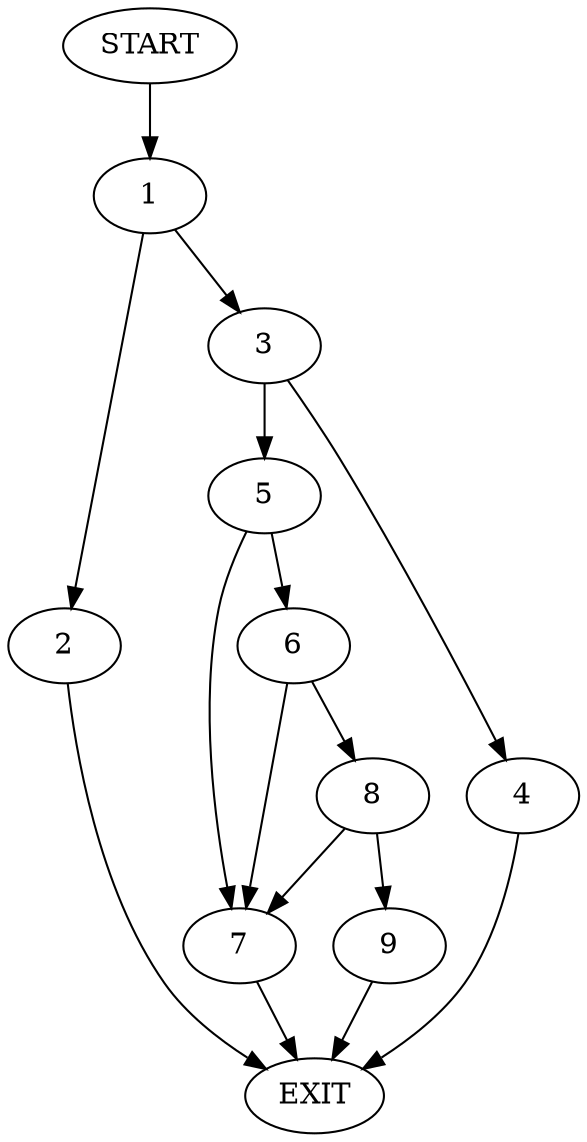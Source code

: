 digraph {
0 [label="START"]
10 [label="EXIT"]
0 -> 1
1 -> 2
1 -> 3
3 -> 4
3 -> 5
2 -> 10
4 -> 10
5 -> 6
5 -> 7
6 -> 7
6 -> 8
7 -> 10
8 -> 9
8 -> 7
9 -> 10
}
